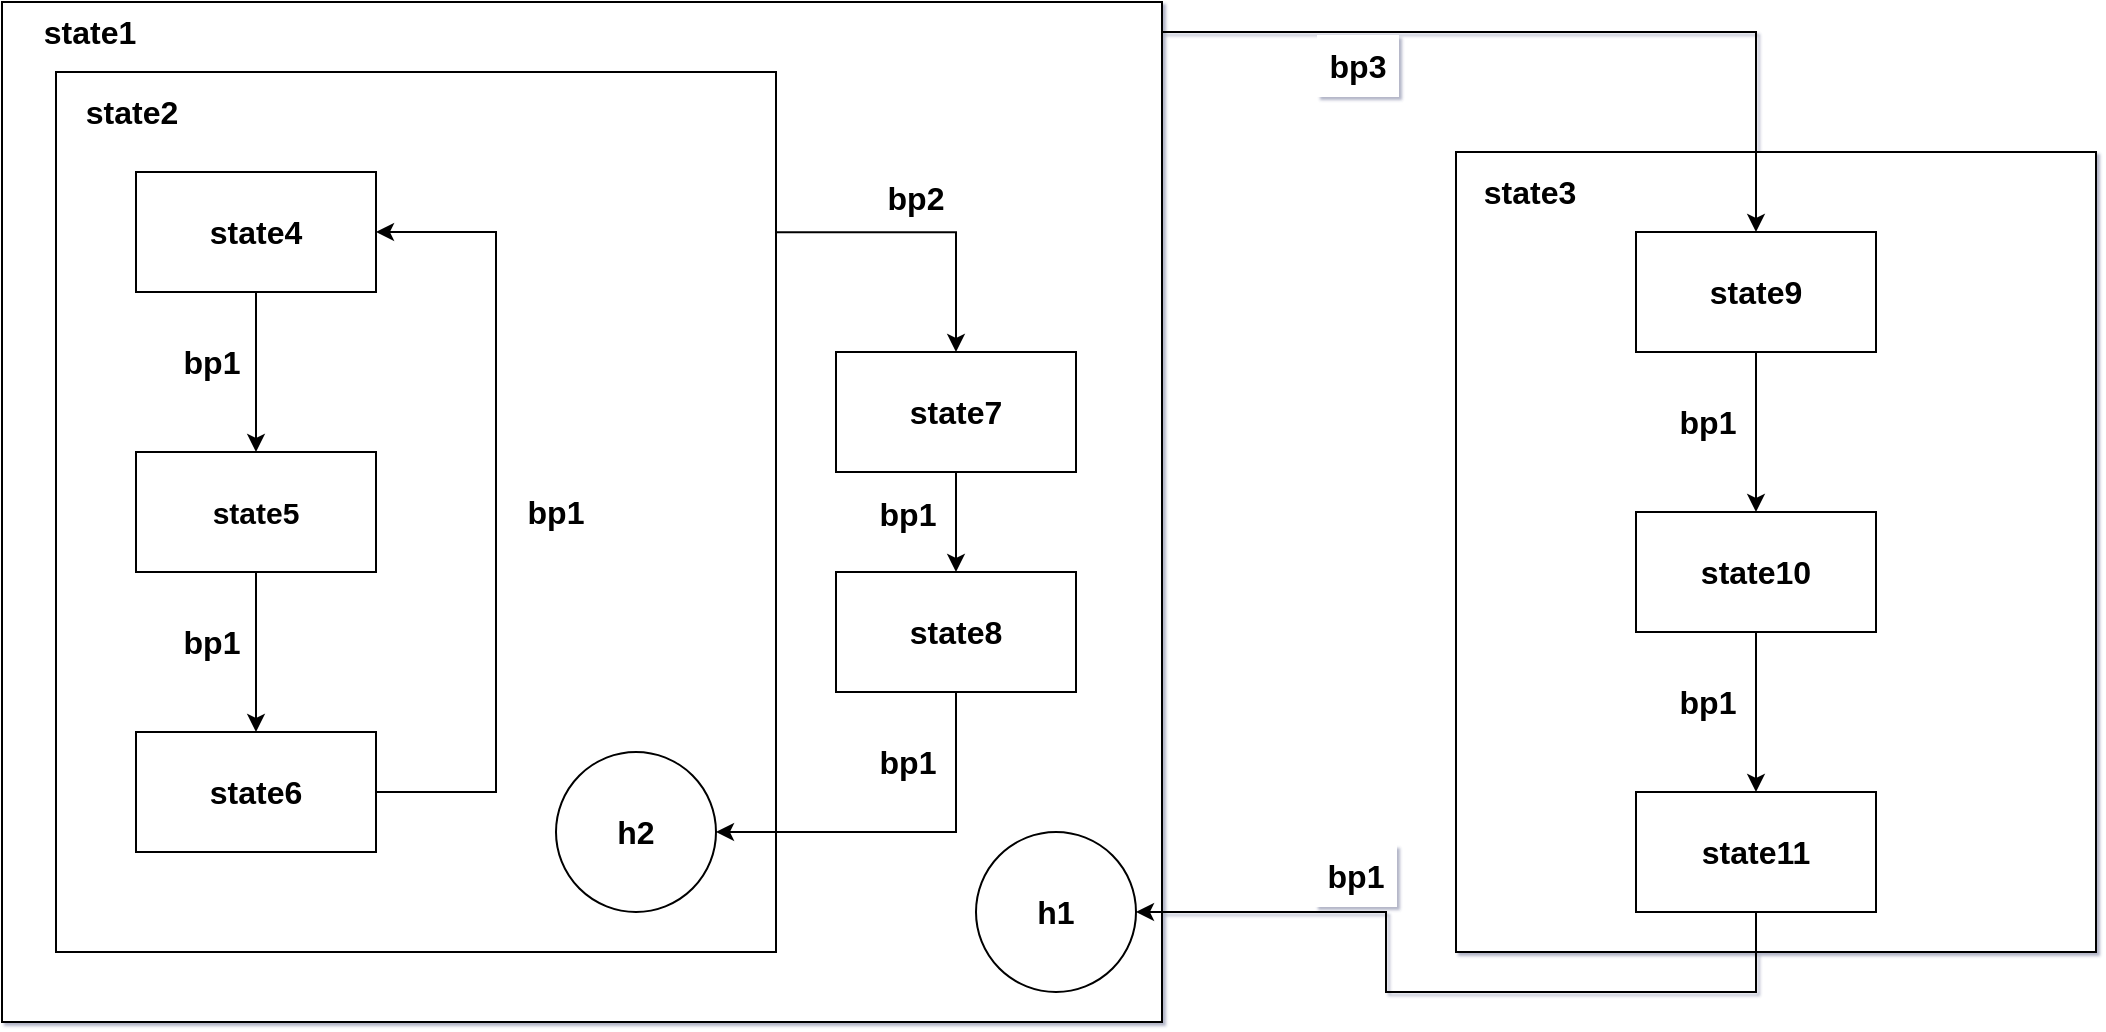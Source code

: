 <mxfile version="14.4.4"><diagram id="WmudoPLYRRA23lOU9kMV" name="Page-1"><mxGraphModel dx="1574" dy="843" grid="1" gridSize="10" guides="1" tooltips="1" connect="1" arrows="1" fold="1" page="1" pageScale="1" pageWidth="827" pageHeight="1169" math="0" shadow="1"><root><mxCell id="0"/><mxCell id="1" parent="0"/><mxCell id="-7OaTHaoPkK3zSC6BqPW-14" value="" style="rounded=0;whiteSpace=wrap;html=1;" vertex="1" parent="1"><mxGeometry x="13" y="45" width="580" height="510" as="geometry"/></mxCell><mxCell id="-7OaTHaoPkK3zSC6BqPW-15" value="" style="rounded=0;whiteSpace=wrap;html=1;" vertex="1" parent="1"><mxGeometry x="40" y="80" width="360" height="440" as="geometry"/></mxCell><mxCell id="-7OaTHaoPkK3zSC6BqPW-16" value="" style="edgeStyle=orthogonalEdgeStyle;rounded=0;orthogonalLoop=1;jettySize=auto;html=1;" edge="1" parent="1" source="-7OaTHaoPkK3zSC6BqPW-17" target="-7OaTHaoPkK3zSC6BqPW-19"><mxGeometry relative="1" as="geometry"/></mxCell><mxCell id="-7OaTHaoPkK3zSC6BqPW-17" value="&lt;b&gt;&lt;font style=&quot;font-size: 16px&quot;&gt;state4&lt;/font&gt;&lt;/b&gt;" style="rounded=0;whiteSpace=wrap;html=1;" vertex="1" parent="1"><mxGeometry x="80" y="130" width="120" height="60" as="geometry"/></mxCell><mxCell id="-7OaTHaoPkK3zSC6BqPW-18" value="" style="edgeStyle=orthogonalEdgeStyle;rounded=0;orthogonalLoop=1;jettySize=auto;html=1;" edge="1" parent="1" source="-7OaTHaoPkK3zSC6BqPW-19" target="-7OaTHaoPkK3zSC6BqPW-21"><mxGeometry relative="1" as="geometry"/></mxCell><mxCell id="-7OaTHaoPkK3zSC6BqPW-19" value="&lt;font style=&quot;font-size: 15px&quot;&gt;&lt;b&gt;state5&lt;/b&gt;&lt;/font&gt;" style="rounded=0;whiteSpace=wrap;html=1;" vertex="1" parent="1"><mxGeometry x="80" y="270" width="120" height="60" as="geometry"/></mxCell><mxCell id="-7OaTHaoPkK3zSC6BqPW-20" style="edgeStyle=orthogonalEdgeStyle;rounded=0;orthogonalLoop=1;jettySize=auto;html=1;entryX=1;entryY=0.5;entryDx=0;entryDy=0;" edge="1" parent="1" source="-7OaTHaoPkK3zSC6BqPW-21" target="-7OaTHaoPkK3zSC6BqPW-17"><mxGeometry relative="1" as="geometry"><Array as="points"><mxPoint x="140" y="440"/><mxPoint x="260" y="440"/><mxPoint x="260" y="160"/></Array></mxGeometry></mxCell><mxCell id="-7OaTHaoPkK3zSC6BqPW-21" value="&lt;font style=&quot;font-size: 16px&quot;&gt;&lt;b&gt;state6&lt;/b&gt;&lt;/font&gt;" style="rounded=0;whiteSpace=wrap;html=1;" vertex="1" parent="1"><mxGeometry x="80" y="410" width="120" height="60" as="geometry"/></mxCell><mxCell id="-7OaTHaoPkK3zSC6BqPW-22" value="state2" style="text;html=1;strokeColor=none;fillColor=none;align=center;verticalAlign=middle;whiteSpace=wrap;rounded=0;fontStyle=1;fontSize=16;" vertex="1" parent="1"><mxGeometry x="58" y="90" width="40" height="20" as="geometry"/></mxCell><mxCell id="-7OaTHaoPkK3zSC6BqPW-23" value="state1" style="text;html=1;strokeColor=none;fillColor=none;align=center;verticalAlign=middle;whiteSpace=wrap;rounded=0;fontStyle=1;fontSize=16;" vertex="1" parent="1"><mxGeometry x="37" y="50" width="40" height="20" as="geometry"/></mxCell><mxCell id="-7OaTHaoPkK3zSC6BqPW-39" style="edgeStyle=orthogonalEdgeStyle;rounded=0;orthogonalLoop=1;jettySize=auto;html=1;" edge="1" parent="1" source="-7OaTHaoPkK3zSC6BqPW-24" target="-7OaTHaoPkK3zSC6BqPW-25"><mxGeometry relative="1" as="geometry"/></mxCell><mxCell id="-7OaTHaoPkK3zSC6BqPW-45" style="edgeStyle=orthogonalEdgeStyle;rounded=0;orthogonalLoop=1;jettySize=auto;html=1;entryX=1.001;entryY=0.182;entryDx=0;entryDy=0;entryPerimeter=0;startArrow=classic;startFill=1;endArrow=none;endFill=0;" edge="1" parent="1" source="-7OaTHaoPkK3zSC6BqPW-24" target="-7OaTHaoPkK3zSC6BqPW-15"><mxGeometry relative="1" as="geometry"><Array as="points"><mxPoint x="490" y="160"/></Array></mxGeometry></mxCell><mxCell id="-7OaTHaoPkK3zSC6BqPW-24" value="&lt;font style=&quot;font-size: 16px&quot;&gt;&lt;b&gt;state7&lt;/b&gt;&lt;/font&gt;" style="rounded=0;whiteSpace=wrap;html=1;" vertex="1" parent="1"><mxGeometry x="430" y="220" width="120" height="60" as="geometry"/></mxCell><mxCell id="-7OaTHaoPkK3zSC6BqPW-43" style="edgeStyle=orthogonalEdgeStyle;rounded=0;orthogonalLoop=1;jettySize=auto;html=1;entryX=1;entryY=0.5;entryDx=0;entryDy=0;" edge="1" parent="1" source="-7OaTHaoPkK3zSC6BqPW-25" target="-7OaTHaoPkK3zSC6BqPW-42"><mxGeometry relative="1" as="geometry"><Array as="points"><mxPoint x="490" y="460"/></Array></mxGeometry></mxCell><mxCell id="-7OaTHaoPkK3zSC6BqPW-25" value="&lt;font style=&quot;font-size: 16px&quot;&gt;&lt;b&gt;state8&lt;/b&gt;&lt;/font&gt;" style="rounded=0;whiteSpace=wrap;html=1;" vertex="1" parent="1"><mxGeometry x="430" y="330" width="120" height="60" as="geometry"/></mxCell><mxCell id="-7OaTHaoPkK3zSC6BqPW-26" value="" style="rounded=0;whiteSpace=wrap;html=1;" vertex="1" parent="1"><mxGeometry x="740" y="120" width="320" height="400" as="geometry"/></mxCell><mxCell id="-7OaTHaoPkK3zSC6BqPW-31" value="" style="edgeStyle=orthogonalEdgeStyle;rounded=0;orthogonalLoop=1;jettySize=auto;html=1;" edge="1" parent="1" source="-7OaTHaoPkK3zSC6BqPW-27" target="-7OaTHaoPkK3zSC6BqPW-30"><mxGeometry relative="1" as="geometry"/></mxCell><mxCell id="-7OaTHaoPkK3zSC6BqPW-27" value="&lt;font style=&quot;font-size: 16px&quot;&gt;&lt;b&gt;state9&lt;/b&gt;&lt;/font&gt;" style="rounded=0;whiteSpace=wrap;html=1;" vertex="1" parent="1"><mxGeometry x="830" y="160" width="120" height="60" as="geometry"/></mxCell><mxCell id="-7OaTHaoPkK3zSC6BqPW-33" value="" style="edgeStyle=orthogonalEdgeStyle;rounded=0;orthogonalLoop=1;jettySize=auto;html=1;" edge="1" parent="1" source="-7OaTHaoPkK3zSC6BqPW-30" target="-7OaTHaoPkK3zSC6BqPW-32"><mxGeometry relative="1" as="geometry"/></mxCell><mxCell id="-7OaTHaoPkK3zSC6BqPW-30" value="&lt;font style=&quot;font-size: 16px&quot;&gt;&lt;b&gt;state10&lt;/b&gt;&lt;/font&gt;" style="rounded=0;whiteSpace=wrap;html=1;" vertex="1" parent="1"><mxGeometry x="830" y="300" width="120" height="60" as="geometry"/></mxCell><mxCell id="-7OaTHaoPkK3zSC6BqPW-44" style="edgeStyle=orthogonalEdgeStyle;rounded=0;orthogonalLoop=1;jettySize=auto;html=1;" edge="1" parent="1" source="-7OaTHaoPkK3zSC6BqPW-32" target="-7OaTHaoPkK3zSC6BqPW-35"><mxGeometry relative="1" as="geometry"><Array as="points"><mxPoint x="890" y="540"/><mxPoint x="705" y="540"/><mxPoint x="705" y="500"/></Array></mxGeometry></mxCell><mxCell id="-7OaTHaoPkK3zSC6BqPW-32" value="&lt;font style=&quot;font-size: 16px&quot;&gt;&lt;b&gt;state11&lt;/b&gt;&lt;/font&gt;" style="rounded=0;whiteSpace=wrap;html=1;" vertex="1" parent="1"><mxGeometry x="830" y="440" width="120" height="60" as="geometry"/></mxCell><mxCell id="-7OaTHaoPkK3zSC6BqPW-35" value="&lt;font style=&quot;font-size: 16px&quot;&gt;&lt;b&gt;h1&lt;/b&gt;&lt;/font&gt;" style="ellipse;whiteSpace=wrap;html=1;aspect=fixed;" vertex="1" parent="1"><mxGeometry x="500" y="460" width="80" height="80" as="geometry"/></mxCell><mxCell id="-7OaTHaoPkK3zSC6BqPW-38" style="edgeStyle=orthogonalEdgeStyle;rounded=0;orthogonalLoop=1;jettySize=auto;html=1;entryX=0.5;entryY=0;entryDx=0;entryDy=0;" edge="1" parent="1" source="-7OaTHaoPkK3zSC6BqPW-14" target="-7OaTHaoPkK3zSC6BqPW-27"><mxGeometry relative="1" as="geometry"><Array as="points"><mxPoint x="890" y="60"/></Array></mxGeometry></mxCell><mxCell id="-7OaTHaoPkK3zSC6BqPW-42" value="&lt;font style=&quot;font-size: 16px&quot;&gt;&lt;b&gt;h2&lt;/b&gt;&lt;/font&gt;" style="ellipse;whiteSpace=wrap;html=1;aspect=fixed;" vertex="1" parent="1"><mxGeometry x="290" y="420" width="80" height="80" as="geometry"/></mxCell><mxCell id="-7OaTHaoPkK3zSC6BqPW-46" value="state3" style="text;html=1;strokeColor=none;fillColor=none;align=center;verticalAlign=middle;whiteSpace=wrap;rounded=0;fontStyle=1;fontSize=16;" vertex="1" parent="1"><mxGeometry x="757" y="130" width="40" height="20" as="geometry"/></mxCell><mxCell id="-7OaTHaoPkK3zSC6BqPW-50" value="&lt;b&gt;bp1&lt;/b&gt;" style="rounded=0;whiteSpace=wrap;html=1;fontSize=16;strokeColor=#FFFFFF;" vertex="1" parent="1"><mxGeometry x="98" y="210" width="40" height="30" as="geometry"/></mxCell><mxCell id="-7OaTHaoPkK3zSC6BqPW-57" value="&lt;b&gt;bp1&lt;/b&gt;" style="rounded=0;whiteSpace=wrap;html=1;fontSize=16;strokeColor=#FFFFFF;" vertex="1" parent="1"><mxGeometry x="98" y="350" width="40" height="30" as="geometry"/></mxCell><mxCell id="-7OaTHaoPkK3zSC6BqPW-58" value="&lt;b&gt;bp1&lt;/b&gt;" style="rounded=0;whiteSpace=wrap;html=1;fontSize=16;strokeColor=#FFFFFF;" vertex="1" parent="1"><mxGeometry x="270" y="285" width="40" height="30" as="geometry"/></mxCell><mxCell id="-7OaTHaoPkK3zSC6BqPW-59" value="&lt;b&gt;bp2&lt;/b&gt;" style="rounded=0;whiteSpace=wrap;html=1;fontSize=16;strokeColor=#FFFFFF;" vertex="1" parent="1"><mxGeometry x="450" y="128" width="40" height="30" as="geometry"/></mxCell><mxCell id="-7OaTHaoPkK3zSC6BqPW-60" value="&lt;b&gt;bp1&lt;/b&gt;" style="rounded=0;whiteSpace=wrap;html=1;fontSize=16;strokeColor=#FFFFFF;" vertex="1" parent="1"><mxGeometry x="846" y="240" width="40" height="30" as="geometry"/></mxCell><mxCell id="-7OaTHaoPkK3zSC6BqPW-61" value="&lt;b&gt;bp1&lt;/b&gt;" style="rounded=0;whiteSpace=wrap;html=1;fontSize=16;strokeColor=#FFFFFF;" vertex="1" parent="1"><mxGeometry x="846" y="380" width="40" height="30" as="geometry"/></mxCell><mxCell id="-7OaTHaoPkK3zSC6BqPW-62" value="&lt;b&gt;bp1&lt;/b&gt;" style="rounded=0;whiteSpace=wrap;html=1;fontSize=16;strokeColor=#FFFFFF;" vertex="1" parent="1"><mxGeometry x="670" y="467" width="40" height="30" as="geometry"/></mxCell><mxCell id="-7OaTHaoPkK3zSC6BqPW-63" value="&lt;b&gt;bp1&lt;/b&gt;" style="rounded=0;whiteSpace=wrap;html=1;fontSize=16;strokeColor=#FFFFFF;" vertex="1" parent="1"><mxGeometry x="446" y="286" width="40" height="30" as="geometry"/></mxCell><mxCell id="-7OaTHaoPkK3zSC6BqPW-64" value="&lt;b&gt;bp1&lt;/b&gt;" style="rounded=0;whiteSpace=wrap;html=1;fontSize=16;strokeColor=#FFFFFF;" vertex="1" parent="1"><mxGeometry x="446" y="410" width="40" height="30" as="geometry"/></mxCell><mxCell id="-7OaTHaoPkK3zSC6BqPW-65" value="&lt;b&gt;bp3&lt;/b&gt;" style="rounded=0;whiteSpace=wrap;html=1;fontSize=16;strokeColor=#FFFFFF;" vertex="1" parent="1"><mxGeometry x="671" y="62" width="40" height="30" as="geometry"/></mxCell></root></mxGraphModel></diagram></mxfile>